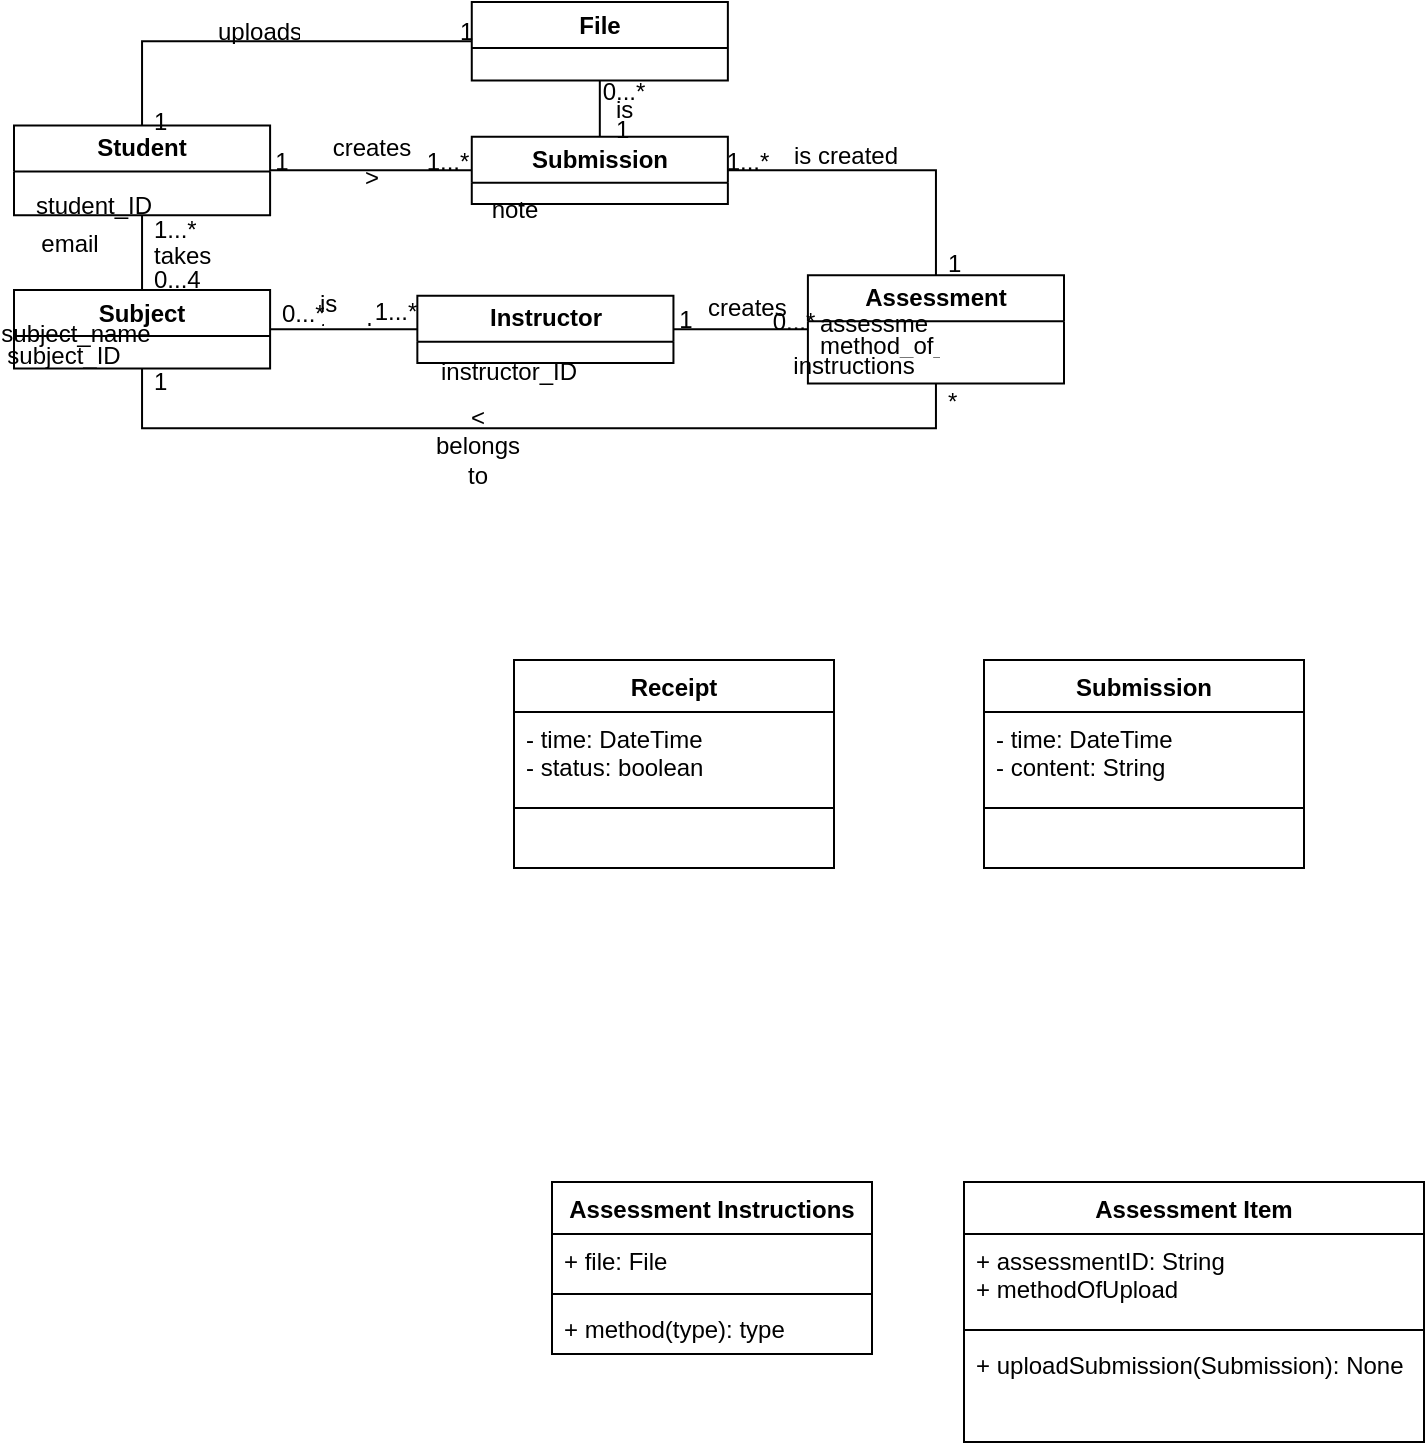 <mxfile version="26.1.2">
  <diagram name="Page-1" id="rKbwExK-3vX0L_XHVtF7">
    <mxGraphModel dx="862" dy="411" grid="1" gridSize="10" guides="1" tooltips="1" connect="1" arrows="1" fold="1" page="1" pageScale="1" pageWidth="850" pageHeight="1100" math="0" shadow="0">
      <root>
        <mxCell id="0" />
        <mxCell id="1" parent="0" />
        <mxCell id="wHfV067CfWuDQIxYDQGR-2" value="" style="group" parent="1" connectable="0" vertex="1">
          <mxGeometry x="15" y="50" width="525" height="230" as="geometry" />
        </mxCell>
        <mxCell id="k3IEJMAI53Svd7K84ESS-2" value="Student" style="swimlane;whiteSpace=wrap;html=1;" parent="wHfV067CfWuDQIxYDQGR-2" vertex="1">
          <mxGeometry y="61.707" width="128.049" height="44.878" as="geometry" />
        </mxCell>
        <mxCell id="k3IEJMAI53Svd7K84ESS-3" value="email" style="text;html=1;align=center;verticalAlign=middle;whiteSpace=wrap;rounded=0;movable=0;resizable=0;rotatable=0;deletable=0;editable=0;locked=1;connectable=0;" parent="k3IEJMAI53Svd7K84ESS-2" vertex="1">
          <mxGeometry x="-2.5" y="44" width="60" height="30" as="geometry" />
        </mxCell>
        <mxCell id="k3IEJMAI53Svd7K84ESS-4" value="student_ID" style="text;strokeColor=none;fillColor=none;align=left;verticalAlign=middle;spacingLeft=4;spacingRight=4;overflow=hidden;points=[[0,0.5],[1,0.5]];portConstraint=eastwest;rotatable=0;whiteSpace=wrap;html=1;movable=0;resizable=0;deletable=0;editable=0;locked=1;connectable=0;" parent="k3IEJMAI53Svd7K84ESS-2" vertex="1">
          <mxGeometry x="5" y="25" width="80" height="30" as="geometry" />
        </mxCell>
        <mxCell id="k3IEJMAI53Svd7K84ESS-5" value="Instructor" style="swimlane;whiteSpace=wrap;html=1;" parent="wHfV067CfWuDQIxYDQGR-2" vertex="1">
          <mxGeometry x="201.677" y="146.835" width="128.049" height="33.659" as="geometry" />
        </mxCell>
        <mxCell id="k3IEJMAI53Svd7K84ESS-6" value="instructor_ID" style="text;html=1;align=center;verticalAlign=middle;resizable=0;points=[];autosize=1;strokeColor=none;fillColor=none;movable=0;rotatable=0;deletable=0;editable=0;locked=1;connectable=0;" parent="k3IEJMAI53Svd7K84ESS-5" vertex="1">
          <mxGeometry y="23" width="90" height="30" as="geometry" />
        </mxCell>
        <mxCell id="k3IEJMAI53Svd7K84ESS-7" value="Assessment" style="swimlane;whiteSpace=wrap;html=1;" parent="wHfV067CfWuDQIxYDQGR-2" vertex="1">
          <mxGeometry x="396.951" y="136.598" width="128.049" height="54.134" as="geometry" />
        </mxCell>
        <mxCell id="k3IEJMAI53Svd7K84ESS-8" value="method_of_upload" style="text;strokeColor=none;fillColor=none;align=left;verticalAlign=middle;spacingLeft=4;spacingRight=4;overflow=hidden;points=[[0,0.5],[1,0.5]];portConstraint=eastwest;rotatable=1;whiteSpace=wrap;html=1;movable=1;resizable=1;deletable=1;editable=1;locked=0;connectable=1;" parent="k3IEJMAI53Svd7K84ESS-7" vertex="1">
          <mxGeometry y="26.085" width="70.427" height="16.829" as="geometry" />
        </mxCell>
        <mxCell id="k3IEJMAI53Svd7K84ESS-9" value="instructions" style="text;html=1;align=center;verticalAlign=middle;whiteSpace=wrap;rounded=0;" parent="k3IEJMAI53Svd7K84ESS-7" vertex="1">
          <mxGeometry x="4.482" y="37.305" width="38.415" height="16.829" as="geometry" />
        </mxCell>
        <mxCell id="k3IEJMAI53Svd7K84ESS-10" value="assessment_ID" style="text;strokeColor=none;fillColor=none;align=left;verticalAlign=middle;spacingLeft=4;spacingRight=4;overflow=hidden;points=[[0,0.5],[1,0.5]];portConstraint=eastwest;rotatable=0;whiteSpace=wrap;html=1;" parent="k3IEJMAI53Svd7K84ESS-7" vertex="1">
          <mxGeometry y="14.866" width="64.024" height="16.829" as="geometry" />
        </mxCell>
        <mxCell id="k3IEJMAI53Svd7K84ESS-11" value="Submission" style="swimlane;whiteSpace=wrap;html=1;" parent="wHfV067CfWuDQIxYDQGR-2" vertex="1">
          <mxGeometry x="228.887" y="67.317" width="128.049" height="33.659" as="geometry" />
        </mxCell>
        <mxCell id="k3IEJMAI53Svd7K84ESS-12" value="note" style="text;html=1;align=center;verticalAlign=middle;resizable=0;points=[];autosize=1;strokeColor=none;fillColor=none;movable=0;rotatable=0;deletable=0;editable=0;locked=1;connectable=0;" parent="k3IEJMAI53Svd7K84ESS-11" vertex="1">
          <mxGeometry x="-4" y="22" width="50" height="30" as="geometry" />
        </mxCell>
        <mxCell id="k3IEJMAI53Svd7K84ESS-13" value="File" style="swimlane;whiteSpace=wrap;html=1;" parent="wHfV067CfWuDQIxYDQGR-2" vertex="1">
          <mxGeometry x="228.887" width="128.049" height="39.268" as="geometry" />
        </mxCell>
        <mxCell id="k3IEJMAI53Svd7K84ESS-14" value="1" style="text;strokeColor=none;fillColor=none;align=left;verticalAlign=middle;spacingLeft=4;spacingRight=4;overflow=hidden;points=[[0,0.5],[1,0.5]];portConstraint=eastwest;rotatable=0;whiteSpace=wrap;html=1;" parent="k3IEJMAI53Svd7K84ESS-13" vertex="1">
          <mxGeometry x="-12.165" y="5.61" width="51.22" height="16.829" as="geometry" />
        </mxCell>
        <mxCell id="k3IEJMAI53Svd7K84ESS-15" value="Subject" style="swimlane;whiteSpace=wrap;html=1;" parent="wHfV067CfWuDQIxYDQGR-2" vertex="1">
          <mxGeometry y="144.03" width="128.049" height="39.268" as="geometry" />
        </mxCell>
        <mxCell id="k3IEJMAI53Svd7K84ESS-16" value="subject_name" style="text;html=1;align=center;verticalAlign=middle;whiteSpace=wrap;rounded=0;" parent="k3IEJMAI53Svd7K84ESS-15" vertex="1">
          <mxGeometry x="11.524" y="15.427" width="38.415" height="14.024" as="geometry" />
        </mxCell>
        <mxCell id="k3IEJMAI53Svd7K84ESS-17" value="subject_ID" style="text;html=1;align=center;verticalAlign=middle;whiteSpace=wrap;rounded=0;" parent="k3IEJMAI53Svd7K84ESS-15" vertex="1">
          <mxGeometry x="5.762" y="24.122" width="38.415" height="16.829" as="geometry" />
        </mxCell>
        <mxCell id="k3IEJMAI53Svd7K84ESS-18" value="" style="endArrow=none;html=1;rounded=0;fontSize=12;startSize=8;endSize=8;curved=1;entryX=0;entryY=0.5;entryDx=0;entryDy=0;exitX=1;exitY=0.5;exitDx=0;exitDy=0;" parent="wHfV067CfWuDQIxYDQGR-2" source="k3IEJMAI53Svd7K84ESS-5" target="k3IEJMAI53Svd7K84ESS-7" edge="1">
          <mxGeometry width="50" height="50" relative="1" as="geometry">
            <mxPoint x="300.274" y="157.073" as="sourcePoint" />
            <mxPoint x="332.287" y="129.024" as="targetPoint" />
          </mxGeometry>
        </mxCell>
        <mxCell id="k3IEJMAI53Svd7K84ESS-19" value="creates &amp;gt;" style="text;strokeColor=none;fillColor=none;align=left;verticalAlign=middle;spacingLeft=4;spacingRight=4;overflow=hidden;points=[[0,0.5],[1,0.5]];portConstraint=eastwest;rotatable=0;whiteSpace=wrap;html=1;" parent="wHfV067CfWuDQIxYDQGR-2" vertex="1">
          <mxGeometry x="341.25" y="144.03" width="51.22" height="16.829" as="geometry" />
        </mxCell>
        <mxCell id="k3IEJMAI53Svd7K84ESS-20" value="" style="endArrow=none;html=1;rounded=0;fontSize=12;startSize=8;endSize=8;curved=1;entryX=0;entryY=0.5;entryDx=0;entryDy=0;exitX=1;exitY=0.5;exitDx=0;exitDy=0;" parent="wHfV067CfWuDQIxYDQGR-2" source="k3IEJMAI53Svd7K84ESS-15" target="k3IEJMAI53Svd7K84ESS-5" edge="1">
          <mxGeometry width="50" height="50" relative="1" as="geometry">
            <mxPoint x="146.616" y="162.683" as="sourcePoint" />
            <mxPoint x="178.628" y="134.634" as="targetPoint" />
          </mxGeometry>
        </mxCell>
        <mxCell id="k3IEJMAI53Svd7K84ESS-21" value="is taught by &amp;gt;" style="text;strokeColor=none;fillColor=none;align=left;verticalAlign=middle;spacingLeft=4;spacingRight=4;overflow=hidden;points=[[0,0.5],[1,0.5]];portConstraint=eastwest;rotatable=0;whiteSpace=wrap;html=1;" parent="wHfV067CfWuDQIxYDQGR-2" vertex="1">
          <mxGeometry x="147.256" y="141.226" width="38.415" height="22.439" as="geometry" />
        </mxCell>
        <mxCell id="k3IEJMAI53Svd7K84ESS-22" value="" style="endArrow=none;html=1;rounded=0;fontSize=12;startSize=8;endSize=8;curved=1;entryX=0.5;entryY=1;entryDx=0;entryDy=0;exitX=0.5;exitY=0;exitDx=0;exitDy=0;" parent="wHfV067CfWuDQIxYDQGR-2" source="k3IEJMAI53Svd7K84ESS-15" target="k3IEJMAI53Svd7K84ESS-2" edge="1">
          <mxGeometry width="50" height="50" relative="1" as="geometry">
            <mxPoint x="102.439" y="190.732" as="sourcePoint" />
            <mxPoint x="134.451" y="162.683" as="targetPoint" />
          </mxGeometry>
        </mxCell>
        <mxCell id="k3IEJMAI53Svd7K84ESS-23" value="takes" style="text;strokeColor=none;fillColor=none;align=left;verticalAlign=middle;spacingLeft=4;spacingRight=4;overflow=hidden;points=[[0,0.5],[1,0.5]];portConstraint=eastwest;rotatable=0;whiteSpace=wrap;html=1;" parent="wHfV067CfWuDQIxYDQGR-2" vertex="1">
          <mxGeometry x="64.024" y="117.805" width="51.22" height="16.829" as="geometry" />
        </mxCell>
        <mxCell id="k3IEJMAI53Svd7K84ESS-24" value="" style="endArrow=none;html=1;rounded=0;entryX=0;entryY=0.5;entryDx=0;entryDy=0;exitX=1;exitY=0.5;exitDx=0;exitDy=0;" parent="wHfV067CfWuDQIxYDQGR-2" source="k3IEJMAI53Svd7K84ESS-2" target="k3IEJMAI53Svd7K84ESS-11" edge="1">
          <mxGeometry width="50" height="50" relative="1" as="geometry">
            <mxPoint x="236.89" y="190.732" as="sourcePoint" />
            <mxPoint x="268.902" y="162.683" as="targetPoint" />
          </mxGeometry>
        </mxCell>
        <mxCell id="k3IEJMAI53Svd7K84ESS-25" value="" style="endArrow=none;html=1;rounded=0;entryX=0.5;entryY=1;entryDx=0;entryDy=0;exitX=0.5;exitY=0;exitDx=0;exitDy=0;" parent="wHfV067CfWuDQIxYDQGR-2" source="k3IEJMAI53Svd7K84ESS-11" target="k3IEJMAI53Svd7K84ESS-13" edge="1">
          <mxGeometry width="50" height="50" relative="1" as="geometry">
            <mxPoint x="236.89" y="84.146" as="sourcePoint" />
            <mxPoint x="268.902" y="56.098" as="targetPoint" />
          </mxGeometry>
        </mxCell>
        <mxCell id="k3IEJMAI53Svd7K84ESS-26" value="" style="endArrow=none;html=1;rounded=0;entryX=0.5;entryY=0;entryDx=0;entryDy=0;exitX=0;exitY=0.5;exitDx=0;exitDy=0;" parent="wHfV067CfWuDQIxYDQGR-2" source="k3IEJMAI53Svd7K84ESS-13" target="k3IEJMAI53Svd7K84ESS-2" edge="1">
          <mxGeometry width="50" height="50" relative="1" as="geometry">
            <mxPoint x="262.5" y="84.146" as="sourcePoint" />
            <mxPoint x="294.512" y="56.098" as="targetPoint" />
            <Array as="points">
              <mxPoint x="64.024" y="19.634" />
            </Array>
          </mxGeometry>
        </mxCell>
        <mxCell id="k3IEJMAI53Svd7K84ESS-27" value="" style="endArrow=none;html=1;rounded=0;entryX=1;entryY=0.5;entryDx=0;entryDy=0;exitX=0.5;exitY=0;exitDx=0;exitDy=0;" parent="wHfV067CfWuDQIxYDQGR-2" source="k3IEJMAI53Svd7K84ESS-7" target="k3IEJMAI53Svd7K84ESS-11" edge="1">
          <mxGeometry width="50" height="50" relative="1" as="geometry">
            <mxPoint x="217.683" y="100.976" as="sourcePoint" />
            <mxPoint x="249.695" y="72.927" as="targetPoint" />
            <Array as="points">
              <mxPoint x="460.976" y="84.146" />
            </Array>
          </mxGeometry>
        </mxCell>
        <mxCell id="k3IEJMAI53Svd7K84ESS-28" value="" style="endArrow=none;html=1;rounded=0;exitX=0.5;exitY=1;exitDx=0;exitDy=0;entryX=0.5;entryY=1;entryDx=0;entryDy=0;" parent="wHfV067CfWuDQIxYDQGR-2" source="k3IEJMAI53Svd7K84ESS-15" target="k3IEJMAI53Svd7K84ESS-7" edge="1">
          <mxGeometry width="50" height="50" relative="1" as="geometry">
            <mxPoint x="65.625" y="193.537" as="sourcePoint" />
            <mxPoint x="411.357" y="207.561" as="targetPoint" />
            <Array as="points">
              <mxPoint x="64.024" y="213.171" />
              <mxPoint x="238.491" y="213.171" />
              <mxPoint x="460.976" y="213.171" />
            </Array>
          </mxGeometry>
        </mxCell>
        <mxCell id="k3IEJMAI53Svd7K84ESS-29" value="uploads &amp;gt;" style="text;strokeColor=none;fillColor=none;align=left;verticalAlign=middle;spacingLeft=4;spacingRight=4;overflow=hidden;points=[[0,0.5],[1,0.5]];portConstraint=eastwest;rotatable=0;whiteSpace=wrap;html=1;" parent="wHfV067CfWuDQIxYDQGR-2" vertex="1">
          <mxGeometry x="96.037" y="5.61" width="51.22" height="16.829" as="geometry" />
        </mxCell>
        <mxCell id="k3IEJMAI53Svd7K84ESS-30" value="&amp;lt; belongs to" style="text;html=1;align=center;verticalAlign=middle;whiteSpace=wrap;rounded=0;" parent="wHfV067CfWuDQIxYDQGR-2" vertex="1">
          <mxGeometry x="212.881" y="213.171" width="38.415" height="16.829" as="geometry" />
        </mxCell>
        <mxCell id="k3IEJMAI53Svd7K84ESS-31" value="is created for &amp;gt;" style="text;strokeColor=none;fillColor=none;align=left;verticalAlign=middle;spacingLeft=4;spacingRight=4;overflow=hidden;points=[[0,0.5],[1,0.5]];portConstraint=eastwest;rotatable=0;whiteSpace=wrap;html=1;" parent="wHfV067CfWuDQIxYDQGR-2" vertex="1">
          <mxGeometry x="384.146" y="67.317" width="64.665" height="16.829" as="geometry" />
        </mxCell>
        <mxCell id="k3IEJMAI53Svd7K84ESS-32" value="creates &amp;gt;" style="text;html=1;align=center;verticalAlign=middle;whiteSpace=wrap;rounded=0;" parent="wHfV067CfWuDQIxYDQGR-2" vertex="1">
          <mxGeometry x="160.061" y="71.805" width="38.415" height="16.829" as="geometry" />
        </mxCell>
        <mxCell id="k3IEJMAI53Svd7K84ESS-33" value="is added to" style="text;strokeColor=none;fillColor=none;align=left;verticalAlign=middle;spacingLeft=4;spacingRight=4;overflow=hidden;points=[[0,0.5],[1,0.5]];portConstraint=eastwest;rotatable=0;whiteSpace=wrap;html=1;" parent="wHfV067CfWuDQIxYDQGR-2" vertex="1">
          <mxGeometry x="294.512" y="44.878" width="51.22" height="16.829" as="geometry" />
        </mxCell>
        <mxCell id="k3IEJMAI53Svd7K84ESS-34" value="*" style="text;strokeColor=none;fillColor=none;align=left;verticalAlign=middle;spacingLeft=4;spacingRight=4;overflow=hidden;points=[[0,0.5],[1,0.5]];portConstraint=eastwest;rotatable=0;whiteSpace=wrap;html=1;" parent="wHfV067CfWuDQIxYDQGR-2" vertex="1">
          <mxGeometry x="460.976" y="190.732" width="51.22" height="16.829" as="geometry" />
        </mxCell>
        <mxCell id="k3IEJMAI53Svd7K84ESS-35" value="1" style="text;strokeColor=none;fillColor=none;align=left;verticalAlign=middle;spacingLeft=4;spacingRight=4;overflow=hidden;points=[[0,0.5],[1,0.5]];portConstraint=eastwest;rotatable=0;whiteSpace=wrap;html=1;" parent="wHfV067CfWuDQIxYDQGR-2" vertex="1">
          <mxGeometry x="64.024" y="180.494" width="51.22" height="16.829" as="geometry" />
        </mxCell>
        <mxCell id="k3IEJMAI53Svd7K84ESS-36" value="0...*" style="text;strokeColor=none;fillColor=none;align=left;verticalAlign=middle;spacingLeft=4;spacingRight=4;overflow=hidden;points=[[0,0.5],[1,0.5]];portConstraint=eastwest;rotatable=0;whiteSpace=wrap;html=1;" parent="wHfV067CfWuDQIxYDQGR-2" vertex="1">
          <mxGeometry x="128.049" y="146.835" width="51.22" height="16.829" as="geometry" />
        </mxCell>
        <mxCell id="k3IEJMAI53Svd7K84ESS-37" value="1...*" style="text;html=1;align=center;verticalAlign=middle;whiteSpace=wrap;rounded=0;" parent="wHfV067CfWuDQIxYDQGR-2" vertex="1">
          <mxGeometry x="172.226" y="146.835" width="38.415" height="16.829" as="geometry" />
        </mxCell>
        <mxCell id="k3IEJMAI53Svd7K84ESS-38" value="0...4" style="text;strokeColor=none;fillColor=none;align=left;verticalAlign=middle;spacingLeft=4;spacingRight=4;overflow=hidden;points=[[0,0.5],[1,0.5]];portConstraint=eastwest;rotatable=0;whiteSpace=wrap;html=1;" parent="wHfV067CfWuDQIxYDQGR-2" vertex="1">
          <mxGeometry x="64.024" y="130.006" width="51.22" height="16.829" as="geometry" />
        </mxCell>
        <mxCell id="k3IEJMAI53Svd7K84ESS-39" value="1...*" style="text;strokeColor=none;fillColor=none;align=left;verticalAlign=middle;spacingLeft=4;spacingRight=4;overflow=hidden;points=[[0,0.5],[1,0.5]];portConstraint=eastwest;rotatable=0;whiteSpace=wrap;html=1;" parent="wHfV067CfWuDQIxYDQGR-2" vertex="1">
          <mxGeometry x="64.024" y="104.341" width="51.22" height="16.829" as="geometry" />
        </mxCell>
        <mxCell id="k3IEJMAI53Svd7K84ESS-40" value="1" style="text;strokeColor=none;fillColor=none;align=left;verticalAlign=middle;spacingLeft=4;spacingRight=4;overflow=hidden;points=[[0,0.5],[1,0.5]];portConstraint=eastwest;rotatable=0;whiteSpace=wrap;html=1;" parent="wHfV067CfWuDQIxYDQGR-2" vertex="1">
          <mxGeometry x="460.976" y="121.171" width="51.22" height="16.829" as="geometry" />
        </mxCell>
        <mxCell id="k3IEJMAI53Svd7K84ESS-41" value="1...*" style="text;html=1;align=center;verticalAlign=middle;whiteSpace=wrap;rounded=0;" parent="wHfV067CfWuDQIxYDQGR-2" vertex="1">
          <mxGeometry x="347.652" y="71.244" width="38.415" height="16.829" as="geometry" />
        </mxCell>
        <mxCell id="k3IEJMAI53Svd7K84ESS-42" value="1" style="text;strokeColor=none;fillColor=none;align=left;verticalAlign=middle;spacingLeft=4;spacingRight=4;overflow=hidden;points=[[0,0.5],[1,0.5]];portConstraint=eastwest;rotatable=0;whiteSpace=wrap;html=1;" parent="wHfV067CfWuDQIxYDQGR-2" vertex="1">
          <mxGeometry x="64.024" y="50.488" width="51.22" height="16.829" as="geometry" />
        </mxCell>
        <mxCell id="k3IEJMAI53Svd7K84ESS-43" value="1...*" style="text;html=1;align=center;verticalAlign=middle;whiteSpace=wrap;rounded=0;" parent="wHfV067CfWuDQIxYDQGR-2" vertex="1">
          <mxGeometry x="198.476" y="71.805" width="38.415" height="16.829" as="geometry" />
        </mxCell>
        <mxCell id="k3IEJMAI53Svd7K84ESS-44" value="1" style="text;html=1;align=center;verticalAlign=middle;whiteSpace=wrap;rounded=0;" parent="wHfV067CfWuDQIxYDQGR-2" vertex="1">
          <mxGeometry x="115.244" y="71.244" width="38.415" height="16.829" as="geometry" />
        </mxCell>
        <mxCell id="k3IEJMAI53Svd7K84ESS-45" value="0...*" style="text;html=1;align=center;verticalAlign=middle;whiteSpace=wrap;rounded=0;" parent="wHfV067CfWuDQIxYDQGR-2" vertex="1">
          <mxGeometry x="371.341" y="151.463" width="38.415" height="16.829" as="geometry" />
        </mxCell>
        <mxCell id="k3IEJMAI53Svd7K84ESS-46" value="1" style="text;html=1;align=center;verticalAlign=middle;whiteSpace=wrap;rounded=0;" parent="wHfV067CfWuDQIxYDQGR-2" vertex="1">
          <mxGeometry x="317.241" y="150.902" width="38.415" height="16.829" as="geometry" />
        </mxCell>
        <mxCell id="k3IEJMAI53Svd7K84ESS-47" value="1" style="text;strokeColor=none;fillColor=none;align=left;verticalAlign=middle;spacingLeft=4;spacingRight=4;overflow=hidden;points=[[0,0.5],[1,0.5]];portConstraint=eastwest;rotatable=0;whiteSpace=wrap;html=1;" parent="wHfV067CfWuDQIxYDQGR-2" vertex="1">
          <mxGeometry x="294.512" y="54.415" width="51.22" height="16.829" as="geometry" />
        </mxCell>
        <mxCell id="k3IEJMAI53Svd7K84ESS-48" value="0...*" style="text;html=1;align=center;verticalAlign=middle;whiteSpace=wrap;rounded=0;" parent="wHfV067CfWuDQIxYDQGR-2" vertex="1">
          <mxGeometry x="285.549" y="36.463" width="38.415" height="16.829" as="geometry" />
        </mxCell>
        <mxCell id="mmB03bYyp7lhso9zPrD_-9" value="Submission" style="swimlane;fontStyle=1;align=center;verticalAlign=top;childLayout=stackLayout;horizontal=1;startSize=26;horizontalStack=0;resizeParent=1;resizeParentMax=0;resizeLast=0;collapsible=1;marginBottom=0;whiteSpace=wrap;html=1;" vertex="1" parent="1">
          <mxGeometry x="500" y="379" width="160" height="104" as="geometry" />
        </mxCell>
        <mxCell id="mmB03bYyp7lhso9zPrD_-10" value="- time: DateTime&lt;br&gt;&lt;div&gt;&lt;span style=&quot;background-color: transparent; color: light-dark(rgb(0, 0, 0), rgb(255, 255, 255));&quot;&gt;- content: String&amp;nbsp;&lt;/span&gt;&amp;nbsp;&lt;div&gt;&lt;br&gt;&lt;/div&gt;&lt;/div&gt;" style="text;strokeColor=none;fillColor=none;align=left;verticalAlign=top;spacingLeft=4;spacingRight=4;overflow=hidden;rotatable=0;points=[[0,0.5],[1,0.5]];portConstraint=eastwest;whiteSpace=wrap;html=1;" vertex="1" parent="mmB03bYyp7lhso9zPrD_-9">
          <mxGeometry y="26" width="160" height="44" as="geometry" />
        </mxCell>
        <mxCell id="mmB03bYyp7lhso9zPrD_-11" value="" style="line;strokeWidth=1;fillColor=none;align=left;verticalAlign=middle;spacingTop=-1;spacingLeft=3;spacingRight=3;rotatable=0;labelPosition=right;points=[];portConstraint=eastwest;strokeColor=inherit;" vertex="1" parent="mmB03bYyp7lhso9zPrD_-9">
          <mxGeometry y="70" width="160" height="8" as="geometry" />
        </mxCell>
        <mxCell id="mmB03bYyp7lhso9zPrD_-12" value="&lt;br&gt;&lt;div&gt;&lt;br&gt;&lt;/div&gt;" style="text;strokeColor=none;fillColor=none;align=left;verticalAlign=top;spacingLeft=4;spacingRight=4;overflow=hidden;rotatable=0;points=[[0,0.5],[1,0.5]];portConstraint=eastwest;whiteSpace=wrap;html=1;" vertex="1" parent="mmB03bYyp7lhso9zPrD_-9">
          <mxGeometry y="78" width="160" height="26" as="geometry" />
        </mxCell>
        <mxCell id="k3IEJMAI53Svd7K84ESS-54" value="Assessment Item" style="swimlane;fontStyle=1;align=center;verticalAlign=top;childLayout=stackLayout;horizontal=1;startSize=26;horizontalStack=0;resizeParent=1;resizeParentMax=0;resizeLast=0;collapsible=1;marginBottom=0;whiteSpace=wrap;html=1;" parent="1" vertex="1">
          <mxGeometry x="490" y="640" width="230" height="130" as="geometry" />
        </mxCell>
        <mxCell id="k3IEJMAI53Svd7K84ESS-55" value="+ assessmentID: String&lt;div&gt;+ methodOfUpload&lt;/div&gt;" style="text;strokeColor=none;fillColor=none;align=left;verticalAlign=top;spacingLeft=4;spacingRight=4;overflow=hidden;rotatable=0;points=[[0,0.5],[1,0.5]];portConstraint=eastwest;whiteSpace=wrap;html=1;" parent="k3IEJMAI53Svd7K84ESS-54" vertex="1">
          <mxGeometry y="26" width="230" height="44" as="geometry" />
        </mxCell>
        <mxCell id="k3IEJMAI53Svd7K84ESS-56" value="" style="line;strokeWidth=1;fillColor=none;align=left;verticalAlign=middle;spacingTop=-1;spacingLeft=3;spacingRight=3;rotatable=0;labelPosition=right;points=[];portConstraint=eastwest;strokeColor=inherit;" parent="k3IEJMAI53Svd7K84ESS-54" vertex="1">
          <mxGeometry y="70" width="230" height="8" as="geometry" />
        </mxCell>
        <mxCell id="k3IEJMAI53Svd7K84ESS-57" value="+ uploadSubmission(Submission): None" style="text;strokeColor=none;fillColor=none;align=left;verticalAlign=top;spacingLeft=4;spacingRight=4;overflow=hidden;rotatable=0;points=[[0,0.5],[1,0.5]];portConstraint=eastwest;whiteSpace=wrap;html=1;" parent="k3IEJMAI53Svd7K84ESS-54" vertex="1">
          <mxGeometry y="78" width="230" height="52" as="geometry" />
        </mxCell>
        <mxCell id="mmB03bYyp7lhso9zPrD_-13" value="Receipt" style="swimlane;fontStyle=1;align=center;verticalAlign=top;childLayout=stackLayout;horizontal=1;startSize=26;horizontalStack=0;resizeParent=1;resizeParentMax=0;resizeLast=0;collapsible=1;marginBottom=0;whiteSpace=wrap;html=1;" vertex="1" parent="1">
          <mxGeometry x="265" y="379" width="160" height="104" as="geometry" />
        </mxCell>
        <mxCell id="mmB03bYyp7lhso9zPrD_-14" value="- time: DateTime&lt;div&gt;- status: boolean&lt;/div&gt;" style="text;strokeColor=none;fillColor=none;align=left;verticalAlign=top;spacingLeft=4;spacingRight=4;overflow=hidden;rotatable=0;points=[[0,0.5],[1,0.5]];portConstraint=eastwest;whiteSpace=wrap;html=1;" vertex="1" parent="mmB03bYyp7lhso9zPrD_-13">
          <mxGeometry y="26" width="160" height="44" as="geometry" />
        </mxCell>
        <mxCell id="mmB03bYyp7lhso9zPrD_-15" value="" style="line;strokeWidth=1;fillColor=none;align=left;verticalAlign=middle;spacingTop=-1;spacingLeft=3;spacingRight=3;rotatable=0;labelPosition=right;points=[];portConstraint=eastwest;strokeColor=inherit;" vertex="1" parent="mmB03bYyp7lhso9zPrD_-13">
          <mxGeometry y="70" width="160" height="8" as="geometry" />
        </mxCell>
        <mxCell id="mmB03bYyp7lhso9zPrD_-16" value="&lt;br&gt;&lt;div&gt;&lt;br&gt;&lt;/div&gt;" style="text;strokeColor=none;fillColor=none;align=left;verticalAlign=top;spacingLeft=4;spacingRight=4;overflow=hidden;rotatable=0;points=[[0,0.5],[1,0.5]];portConstraint=eastwest;whiteSpace=wrap;html=1;" vertex="1" parent="mmB03bYyp7lhso9zPrD_-13">
          <mxGeometry y="78" width="160" height="26" as="geometry" />
        </mxCell>
        <mxCell id="k3IEJMAI53Svd7K84ESS-58" value="Assessment Instructions" style="swimlane;fontStyle=1;align=center;verticalAlign=top;childLayout=stackLayout;horizontal=1;startSize=26;horizontalStack=0;resizeParent=1;resizeParentMax=0;resizeLast=0;collapsible=1;marginBottom=0;whiteSpace=wrap;html=1;" parent="1" vertex="1">
          <mxGeometry x="284" y="640" width="160" height="86" as="geometry" />
        </mxCell>
        <mxCell id="k3IEJMAI53Svd7K84ESS-59" value="+ file: File" style="text;strokeColor=none;fillColor=none;align=left;verticalAlign=top;spacingLeft=4;spacingRight=4;overflow=hidden;rotatable=0;points=[[0,0.5],[1,0.5]];portConstraint=eastwest;whiteSpace=wrap;html=1;" parent="k3IEJMAI53Svd7K84ESS-58" vertex="1">
          <mxGeometry y="26" width="160" height="26" as="geometry" />
        </mxCell>
        <mxCell id="k3IEJMAI53Svd7K84ESS-60" value="" style="line;strokeWidth=1;fillColor=none;align=left;verticalAlign=middle;spacingTop=-1;spacingLeft=3;spacingRight=3;rotatable=0;labelPosition=right;points=[];portConstraint=eastwest;strokeColor=inherit;" parent="k3IEJMAI53Svd7K84ESS-58" vertex="1">
          <mxGeometry y="52" width="160" height="8" as="geometry" />
        </mxCell>
        <mxCell id="k3IEJMAI53Svd7K84ESS-61" value="+ method(type): type" style="text;strokeColor=none;fillColor=none;align=left;verticalAlign=top;spacingLeft=4;spacingRight=4;overflow=hidden;rotatable=0;points=[[0,0.5],[1,0.5]];portConstraint=eastwest;whiteSpace=wrap;html=1;" parent="k3IEJMAI53Svd7K84ESS-58" vertex="1">
          <mxGeometry y="60" width="160" height="26" as="geometry" />
        </mxCell>
      </root>
    </mxGraphModel>
  </diagram>
</mxfile>
